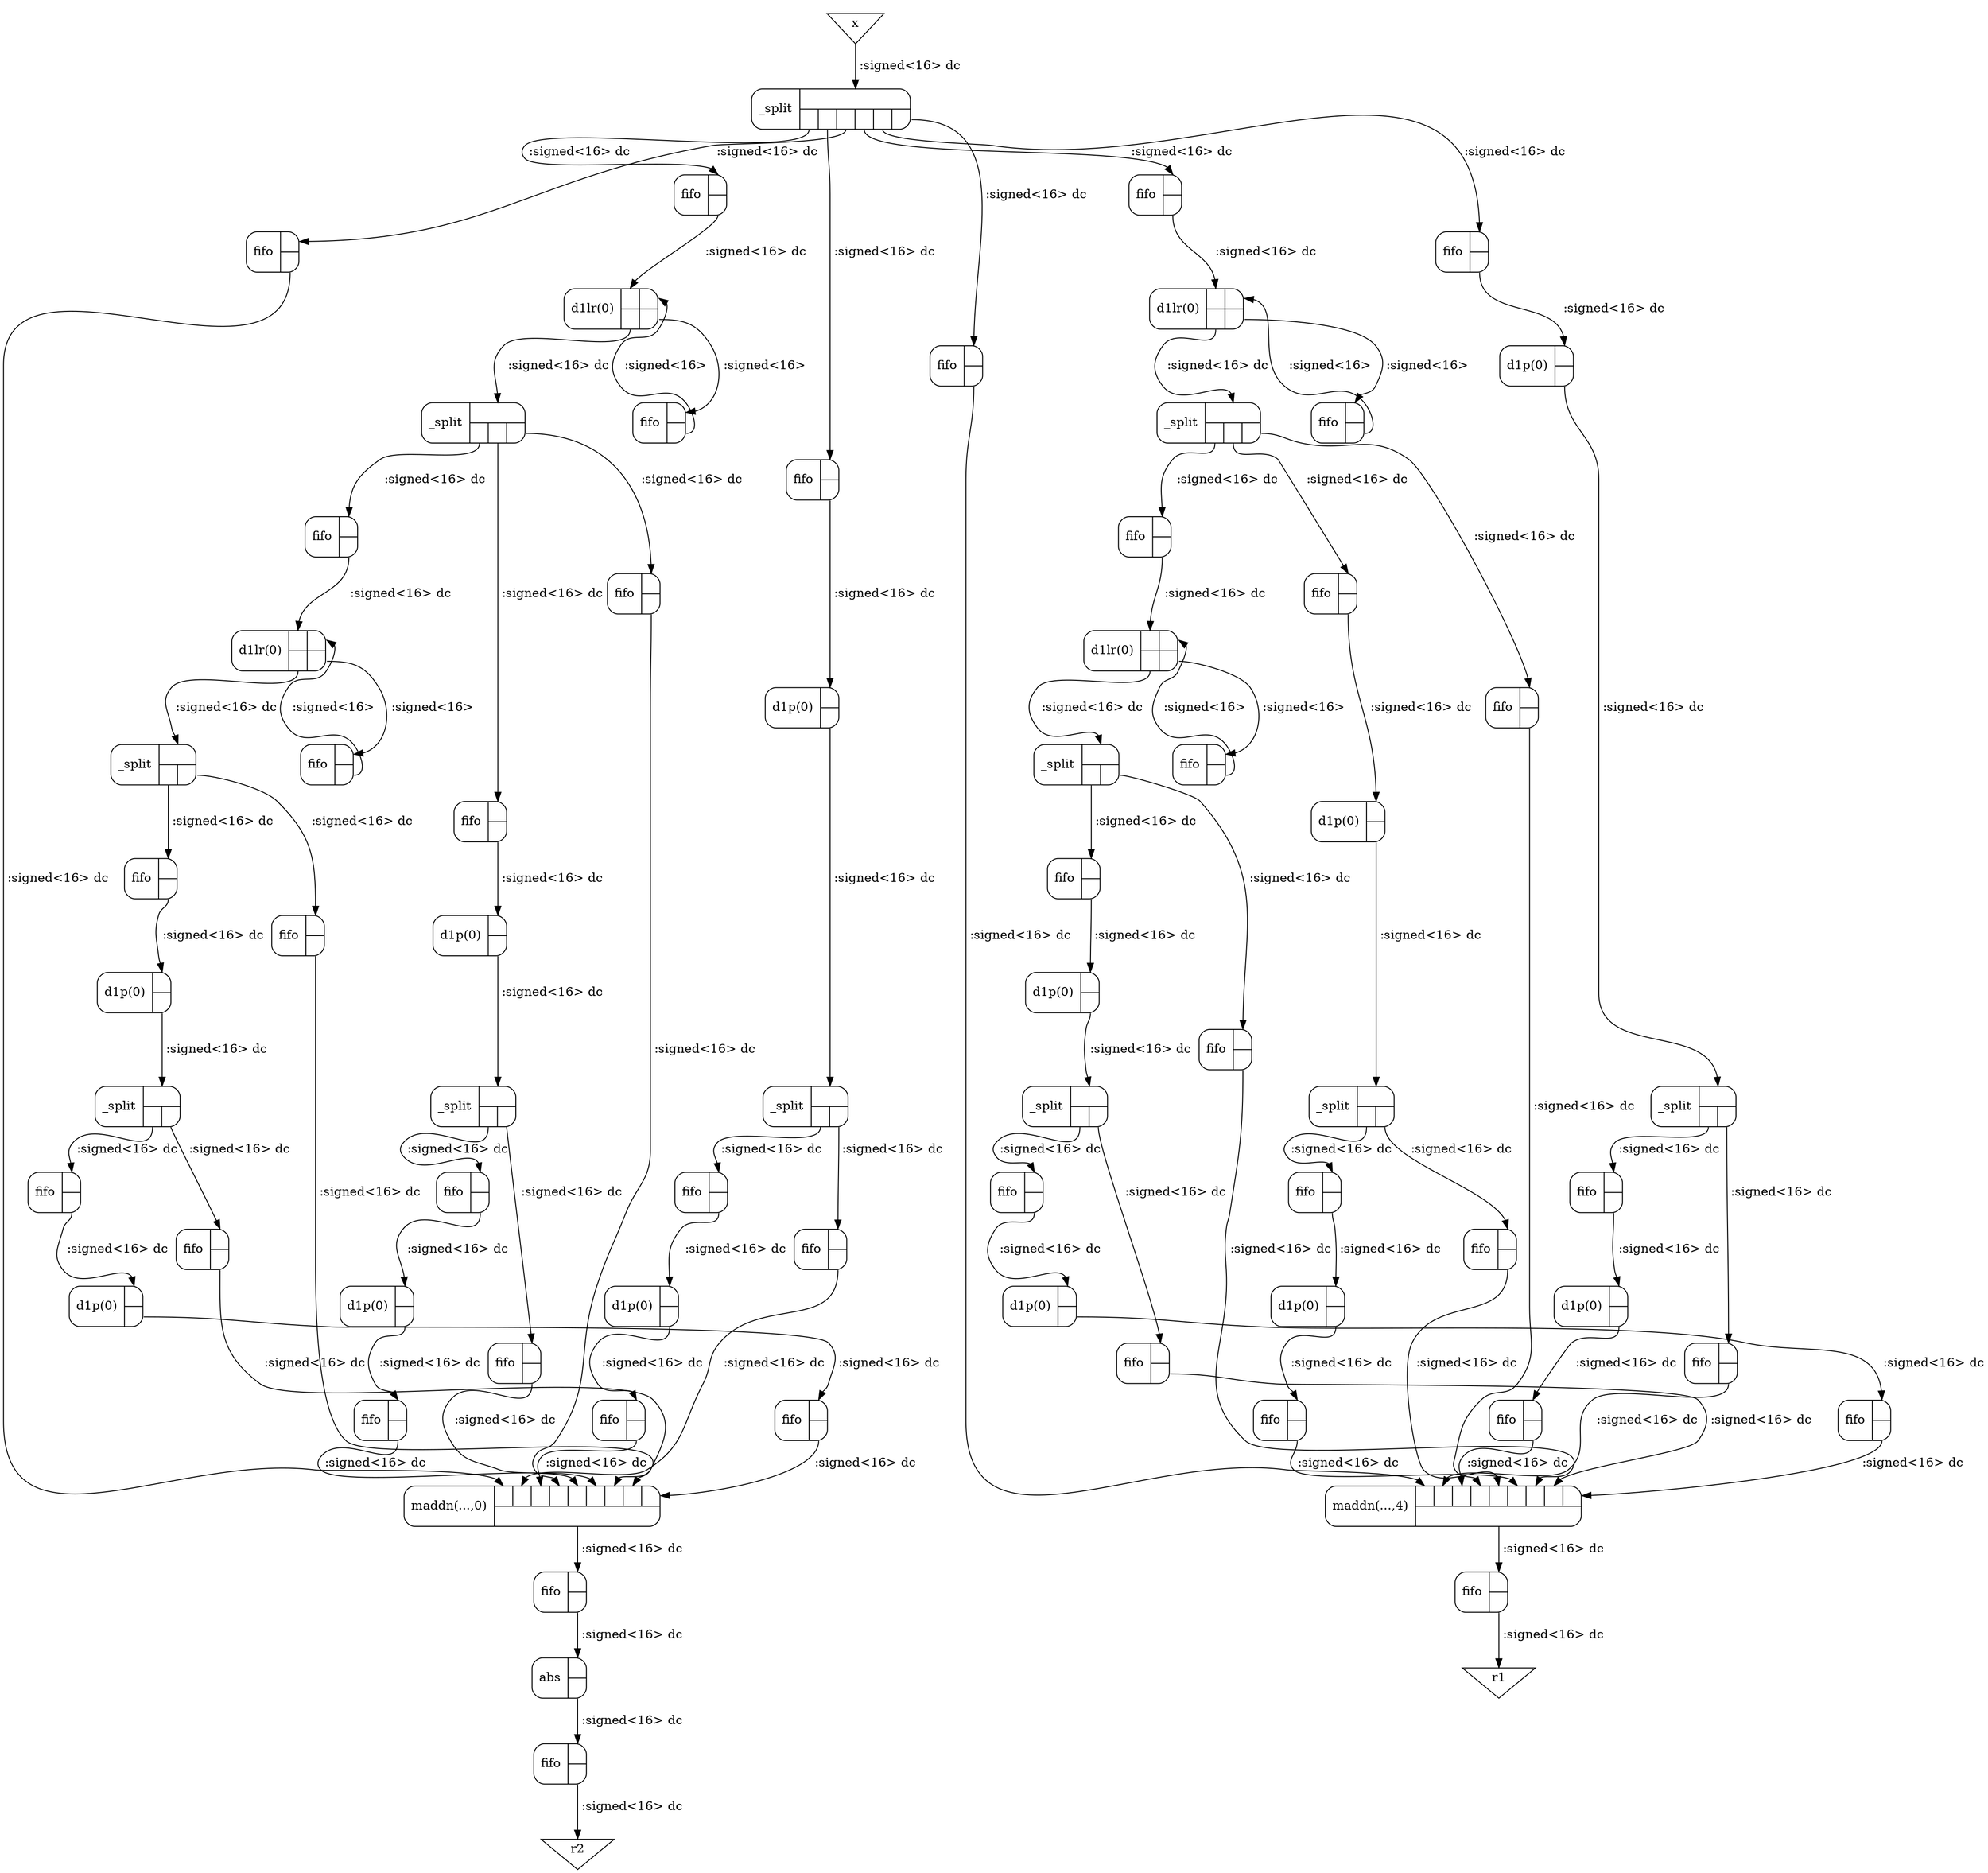 digraph g {
n82 [shape=record,style=rounded,label="<id>fifo|{{<e0>}|{<s0>}}"];
n81 [shape=record,style=rounded,label="<id>fifo|{{<e0>}|{<s0>}}"];
n80 [shape=record,style=rounded,label="<id>fifo|{{<e0>}|{<s0>}}"];
n79 [shape=record,style=rounded,label="<id>fifo|{{<e0>}|{<s0>}}"];
n78 [shape=record,style=rounded,label="<id>fifo|{{<e0>}|{<s0>}}"];
n77 [shape=record,style=rounded,label="<id>fifo|{{<e0>}|{<s0>}}"];
n76 [shape=record,style=rounded,label="<id>fifo|{{<e0>}|{<s0>}}"];
n75 [shape=record,style=rounded,label="<id>fifo|{{<e0>}|{<s0>}}"];
n74 [shape=record,style=rounded,label="<id>fifo|{{<e0>}|{<s0>}}"];
n73 [shape=record,style=rounded,label="<id>fifo|{{<e0>}|{<s0>}}"];
n72 [shape=record,style=rounded,label="<id>fifo|{{<e0>}|{<s0>}}"];
n71 [shape=record,style=rounded,label="<id>fifo|{{<e0>}|{<s0>}}"];
n70 [shape=record,style=rounded,label="<id>fifo|{{<e0>}|{<s0>}}"];
n69 [shape=record,style=rounded,label="<id>fifo|{{<e0>}|{<s0>}}"];
n68 [shape=record,style=rounded,label="<id>fifo|{{<e0>}|{<s0>}}"];
n67 [shape=record,style=rounded,label="<id>fifo|{{<e0>}|{<s0>}}"];
n66 [shape=record,style=rounded,label="<id>fifo|{{<e0>}|{<s0>}}"];
n65 [shape=record,style=rounded,label="<id>fifo|{{<e0>}|{<s0>}}"];
n64 [shape=record,style=rounded,label="<id>fifo|{{<e0>}|{<s0>}}"];
n63 [shape=record,style=rounded,label="<id>fifo|{{<e0>}|{<s0>}}"];
n62 [shape=record,style=rounded,label="<id>fifo|{{<e0>}|{<s0>}}"];
n61 [shape=record,style=rounded,label="<id>fifo|{{<e0>}|{<s0>}}"];
n60 [shape=record,style=rounded,label="<id>fifo|{{<e0>}|{<s0>}}"];
n59 [shape=record,style=rounded,label="<id>fifo|{{<e0>}|{<s0>}}"];
n58 [shape=record,style=rounded,label="<id>fifo|{{<e0>}|{<s0>}}"];
n57 [shape=record,style=rounded,label="<id>fifo|{{<e0>}|{<s0>}}"];
n56 [shape=record,style=rounded,label="<id>fifo|{{<e0>}|{<s0>}}"];
n55 [shape=record,style=rounded,label="<id>fifo|{{<e0>}|{<s0>}}"];
n54 [shape=record,style=rounded,label="<id>fifo|{{<e0>}|{<s0>}}"];
n53 [shape=record,style=rounded,label="<id>fifo|{{<e0>}|{<s0>}}"];
n52 [shape=record,style=rounded,label="<id>fifo|{{<e0>}|{<s0>}}"];
n51 [shape=record,style=rounded,label="<id>fifo|{{<e0>}|{<s0>}}"];
n50 [shape=record,style=rounded,label="<id>fifo|{{<e0>}|{<s0>}}"];
n49 [shape=record,style=rounded,label="<id>fifo|{{<e0>}|{<s0>}}"];
n48 [shape=record,style=rounded,label="<id>fifo|{{<e0>}|{<s0>}}"];
n47 [shape=record,style=rounded,label="<id>fifo|{{<e0>}|{<s0>}}"];
n46 [shape=record,style=rounded,label="<id>fifo|{{<e0>}|{<s0>}}"];
n45 [shape=record,style=rounded,label="<id>fifo|{{<e0>}|{<s0>}}"];
n44 [shape=record,style=rounded,label="<id>fifo|{{<e0>}|{<s0>}}"];
n43 [shape=record,style=rounded,label="<id>fifo|{{<e0>}|{<s0>}}"];
n42 [shape=record,style=rounded,label="<id>fifo|{{<e0>}|{<s0>}}"];
n41 [shape=record,style=rounded,label="<id>_split|{{<e0>}|{<s0>|<s1>|<s2>}}"];
n40 [shape=record,style=rounded,label="<id>_split|{{<e0>}|{<s0>|<s1>}}"];
n39 [shape=record,style=rounded,label="<id>_split|{{<e0>}|{<s0>|<s1>}}"];
n38 [shape=record,style=rounded,label="<id>_split|{{<e0>}|{<s0>|<s1>}}"];
n37 [shape=record,style=rounded,label="<id>_split|{{<e0>}|{<s0>|<s1>}}"];
n36 [shape=record,style=rounded,label="<id>_split|{{<e0>}|{<s0>|<s1>|<s2>}}"];
n35 [shape=record,style=rounded,label="<id>_split|{{<e0>}|{<s0>|<s1>}}"];
n34 [shape=record,style=rounded,label="<id>_split|{{<e0>}|{<s0>|<s1>}}"];
n33 [shape=record,style=rounded,label="<id>_split|{{<e0>}|{<s0>|<s1>}}"];
n32 [shape=record,style=rounded,label="<id>_split|{{<e0>}|{<s0>|<s1>}}"];
n31 [shape=record,style=rounded,label="<id>_split|{{<e0>}|{<s0>|<s1>|<s2>|<s3>|<s4>|<s5>}}"];
n3 [shape=invtriangle,label="r2"];
n2 [shape=invtriangle,label="r1"];
n1 [shape=invtriangle,label="x"];
n16 [shape=record,style=rounded,label="<id>maddn(...,4)|{{<e0>|<e1>|<e2>|<e3>|<e4>|<e5>|<e6>|<e7>|<e8>}|{<s0>}}"];
n15 [shape=record,style=rounded,label="<id>d1p(0)|{{<e0>}|{<s0>}}"];
n14 [shape=record,style=rounded,label="<id>d1p(0)|{{<e0>}|{<s0>}}"];
n13 [shape=record,style=rounded,label="<id>d1p(0)|{{<e0>}|{<s0>}}"];
n12 [shape=record,style=rounded,label="<id>d1p(0)|{{<e0>}|{<s0>}}"];
n11 [shape=record,style=rounded,label="<id>d1p(0)|{{<e0>}|{<s0>}}"];
n10 [shape=record,style=rounded,label="<id>d1p(0)|{{<e0>}|{<s0>}}"];
n9 [shape=record,style=rounded,label="<id>d1lr(0)|{{<e0>|<e1>}|{<s0>|<s1>}}"];
n6 [shape=record,style=rounded,label="<id>d1lr(0)|{{<e0>|<e1>}|{<s0>|<s1>}}"];
n30 [shape=record,style=rounded,label="<id>abs|{{<e0>}|{<s0>}}"];
n29 [shape=record,style=rounded,label="<id>maddn(...,0)|{{<e0>|<e1>|<e2>|<e3>|<e4>|<e5>|<e6>|<e7>|<e8>}|{<s0>}}"];
n28 [shape=record,style=rounded,label="<id>d1p(0)|{{<e0>}|{<s0>}}"];
n27 [shape=record,style=rounded,label="<id>d1p(0)|{{<e0>}|{<s0>}}"];
n26 [shape=record,style=rounded,label="<id>d1p(0)|{{<e0>}|{<s0>}}"];
n25 [shape=record,style=rounded,label="<id>d1p(0)|{{<e0>}|{<s0>}}"];
n24 [shape=record,style=rounded,label="<id>d1p(0)|{{<e0>}|{<s0>}}"];
n23 [shape=record,style=rounded,label="<id>d1p(0)|{{<e0>}|{<s0>}}"];
n22 [shape=record,style=rounded,label="<id>d1lr(0)|{{<e0>|<e1>}|{<s0>|<s1>}}"];
n19 [shape=record,style=rounded,label="<id>d1lr(0)|{{<e0>|<e1>}|{<s0>|<s1>}}"];
n30:s0 -> n82:e0 [label=" :signed<16> dc"];
n82:s0 -> n3:e0 [label=" :signed<16> dc"];
n19:s1 -> n81:e0 [label=" :signed<16>"];
n81:s0 -> n19:e1 [label=" :signed<16>"];
n31:s0 -> n80:e0 [label=" :signed<16> dc"];
n80:s0 -> n19:e0 [label=" :signed<16> dc"];
n22:s1 -> n79:e0 [label=" :signed<16>"];
n79:s0 -> n22:e1 [label=" :signed<16>"];
n41:s0 -> n78:e0 [label=" :signed<16> dc"];
n78:s0 -> n22:e0 [label=" :signed<16> dc"];
n31:s1 -> n77:e0 [label=" :signed<16> dc"];
n77:s0 -> n23:e0 [label=" :signed<16> dc"];
n39:s0 -> n76:e0 [label=" :signed<16> dc"];
n76:s0 -> n24:e0 [label=" :signed<16> dc"];
n41:s1 -> n75:e0 [label=" :signed<16> dc"];
n75:s0 -> n25:e0 [label=" :signed<16> dc"];
n38:s0 -> n74:e0 [label=" :signed<16> dc"];
n74:s0 -> n26:e0 [label=" :signed<16> dc"];
n40:s0 -> n73:e0 [label=" :signed<16> dc"];
n73:s0 -> n27:e0 [label=" :signed<16> dc"];
n37:s0 -> n72:e0 [label=" :signed<16> dc"];
n72:s0 -> n28:e0 [label=" :signed<16> dc"];
n28:s0 -> n71:e0 [label=" :signed<16> dc"];
n71:s0 -> n29:e8 [label=" :signed<16> dc"];
n37:s1 -> n70:e0 [label=" :signed<16> dc"];
n70:s0 -> n29:e7 [label=" :signed<16> dc"];
n40:s1 -> n69:e0 [label=" :signed<16> dc"];
n69:s0 -> n29:e6 [label=" :signed<16> dc"];
n26:s0 -> n68:e0 [label=" :signed<16> dc"];
n68:s0 -> n29:e5 [label=" :signed<16> dc"];
n38:s1 -> n67:e0 [label=" :signed<16> dc"];
n67:s0 -> n29:e4 [label=" :signed<16> dc"];
n41:s2 -> n66:e0 [label=" :signed<16> dc"];
n66:s0 -> n29:e3 [label=" :signed<16> dc"];
n24:s0 -> n65:e0 [label=" :signed<16> dc"];
n65:s0 -> n29:e2 [label=" :signed<16> dc"];
n39:s1 -> n64:e0 [label=" :signed<16> dc"];
n64:s0 -> n29:e1 [label=" :signed<16> dc"];
n31:s2 -> n63:e0 [label=" :signed<16> dc"];
n63:s0 -> n29:e0 [label=" :signed<16> dc"];
n29:s0 -> n62:e0 [label=" :signed<16> dc"];
n62:s0 -> n30:e0 [label=" :signed<16> dc"];
n16:s0 -> n61:e0 [label=" :signed<16> dc"];
n61:s0 -> n2:e0 [label=" :signed<16> dc"];
n6:s1 -> n60:e0 [label=" :signed<16>"];
n60:s0 -> n6:e1 [label=" :signed<16>"];
n31:s3 -> n59:e0 [label=" :signed<16> dc"];
n59:s0 -> n6:e0 [label=" :signed<16> dc"];
n9:s1 -> n58:e0 [label=" :signed<16>"];
n58:s0 -> n9:e1 [label=" :signed<16>"];
n36:s0 -> n57:e0 [label=" :signed<16> dc"];
n57:s0 -> n9:e0 [label=" :signed<16> dc"];
n31:s4 -> n56:e0 [label=" :signed<16> dc"];
n56:s0 -> n10:e0 [label=" :signed<16> dc"];
n34:s0 -> n55:e0 [label=" :signed<16> dc"];
n55:s0 -> n11:e0 [label=" :signed<16> dc"];
n36:s1 -> n54:e0 [label=" :signed<16> dc"];
n54:s0 -> n12:e0 [label=" :signed<16> dc"];
n33:s0 -> n53:e0 [label=" :signed<16> dc"];
n53:s0 -> n13:e0 [label=" :signed<16> dc"];
n35:s0 -> n52:e0 [label=" :signed<16> dc"];
n52:s0 -> n14:e0 [label=" :signed<16> dc"];
n32:s0 -> n51:e0 [label=" :signed<16> dc"];
n51:s0 -> n15:e0 [label=" :signed<16> dc"];
n15:s0 -> n50:e0 [label=" :signed<16> dc"];
n50:s0 -> n16:e8 [label=" :signed<16> dc"];
n32:s1 -> n49:e0 [label=" :signed<16> dc"];
n49:s0 -> n16:e7 [label=" :signed<16> dc"];
n35:s1 -> n48:e0 [label=" :signed<16> dc"];
n48:s0 -> n16:e6 [label=" :signed<16> dc"];
n13:s0 -> n47:e0 [label=" :signed<16> dc"];
n47:s0 -> n16:e5 [label=" :signed<16> dc"];
n33:s1 -> n46:e0 [label=" :signed<16> dc"];
n46:s0 -> n16:e4 [label=" :signed<16> dc"];
n36:s2 -> n45:e0 [label=" :signed<16> dc"];
n45:s0 -> n16:e3 [label=" :signed<16> dc"];
n11:s0 -> n44:e0 [label=" :signed<16> dc"];
n44:s0 -> n16:e2 [label=" :signed<16> dc"];
n34:s1 -> n43:e0 [label=" :signed<16> dc"];
n43:s0 -> n16:e1 [label=" :signed<16> dc"];
n31:s5 -> n42:e0 [label=" :signed<16> dc"];
n42:s0 -> n16:e0 [label=" :signed<16> dc"];
n1:s0 -> n31:e0 [label=" :signed<16> dc"];
n14:s0 -> n32:e0 [label=" :signed<16> dc"];
n12:s0 -> n33:e0 [label=" :signed<16> dc"];
n10:s0 -> n34:e0 [label=" :signed<16> dc"];
n9:s0 -> n35:e0 [label=" :signed<16> dc"];
n6:s0 -> n36:e0 [label=" :signed<16> dc"];
n27:s0 -> n37:e0 [label=" :signed<16> dc"];
n25:s0 -> n38:e0 [label=" :signed<16> dc"];
n23:s0 -> n39:e0 [label=" :signed<16> dc"];
n22:s0 -> n40:e0 [label=" :signed<16> dc"];
n19:s0 -> n41:e0 [label=" :signed<16> dc"];
}
